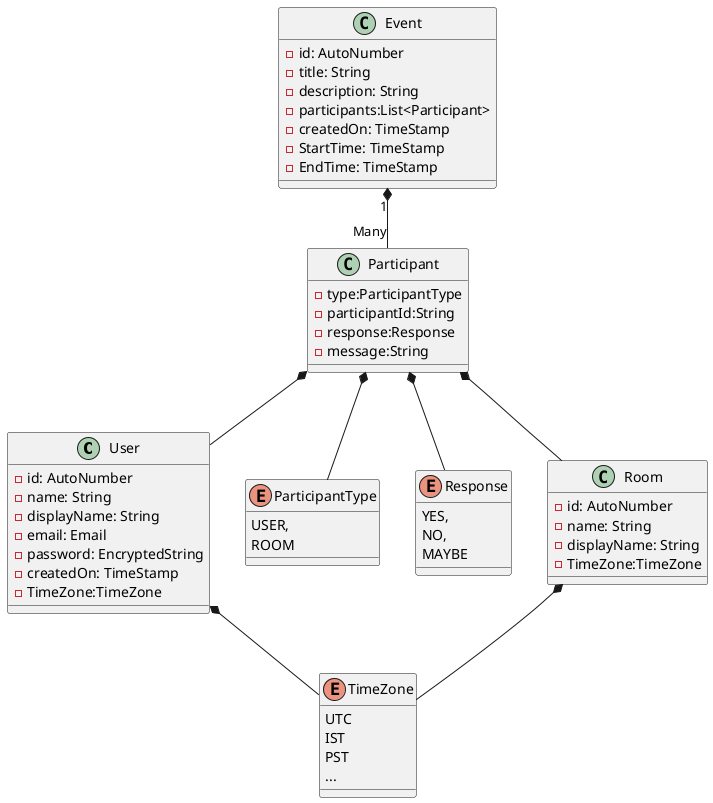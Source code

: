 @startuml
'https://plantuml.com/class-diagram
class User {
    -id: AutoNumber
    -name: String
    -displayName: String
    -email: Email
    -password: EncryptedString
    -createdOn: TimeStamp
    -TimeZone:TimeZone
}


enum TimeZone {
    UTC
    IST
    PST
    ...
}

class Event {
    -id: AutoNumber
    -title: String
    -description: String
    -participants:List<Participant>
    -createdOn: TimeStamp
    -StartTime: TimeStamp
    -EndTime: TimeStamp
}

enum ParticipantType {
    USER,
    ROOM

}

enum Response {
    YES,
    NO,
    MAYBE
}

class Participant {
    -type:ParticipantType
    -participantId:String
    -response:Response
    -message:String
}


Participant *--	User
Participant *--	Room
Event "1" *-- "Many" Participant
Participant *--	 Response
Participant *--	ParticipantType
User *-- TimeZone
Room *-- TimeZone


class Room {
    -id: AutoNumber
    -name: String
    -displayName: String
    -TimeZone:TimeZone
}

@enduml